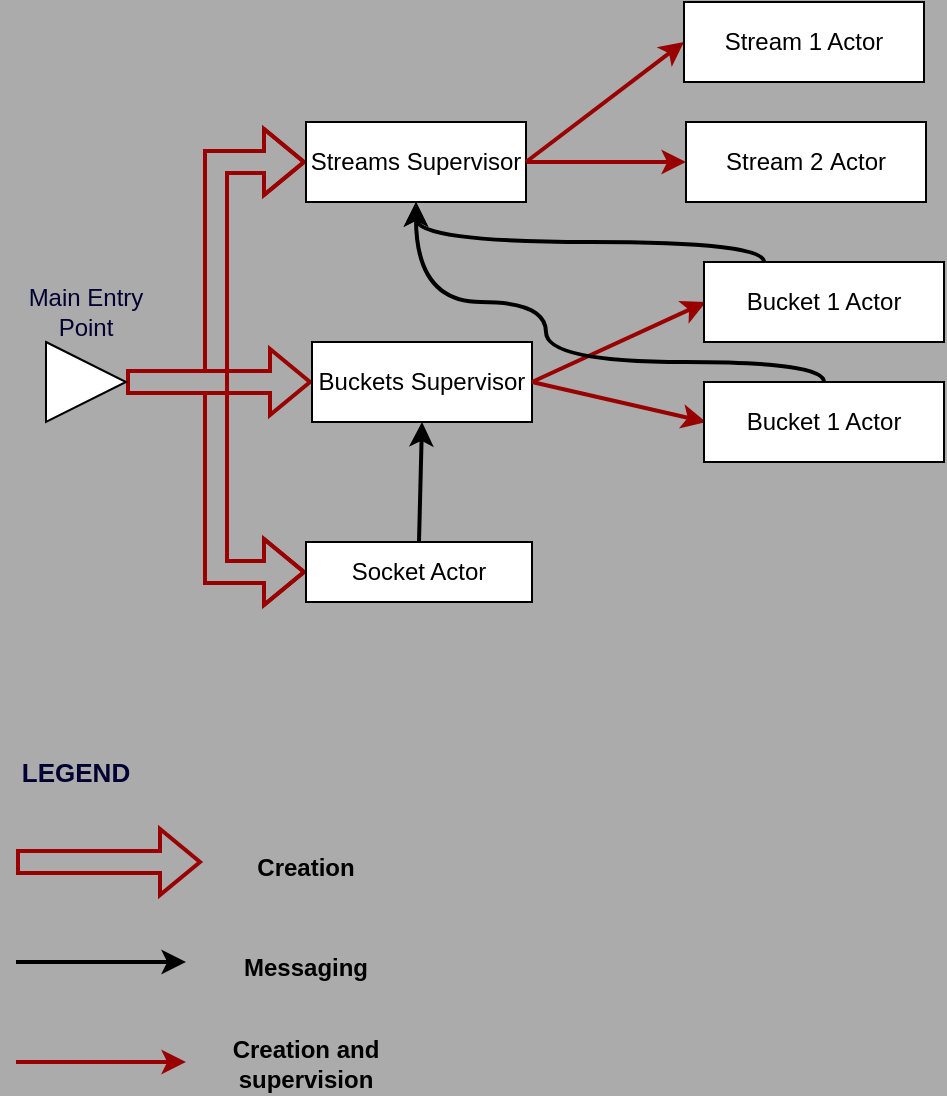 <mxfile version="21.7.5" type="device">
  <diagram name="Page-1" id="FKYXNkp2JkVrQuyUJ2H_">
    <mxGraphModel dx="1062" dy="617" grid="1" gridSize="10" guides="1" tooltips="1" connect="1" arrows="1" fold="1" page="1" pageScale="1" pageWidth="850" pageHeight="1100" background="#ABABAB" math="0" shadow="0">
      <root>
        <mxCell id="0" />
        <mxCell id="1" parent="0" />
        <mxCell id="o_dSBUGspZbCZea4BZa2-8" style="edgeStyle=orthogonalEdgeStyle;rounded=0;orthogonalLoop=1;jettySize=auto;html=1;entryX=0;entryY=0.5;entryDx=0;entryDy=0;shape=flexArrow;strokeWidth=2;strokeColor=#990000;" edge="1" parent="1" source="o_dSBUGspZbCZea4BZa2-1" target="o_dSBUGspZbCZea4BZa2-3">
          <mxGeometry relative="1" as="geometry" />
        </mxCell>
        <mxCell id="o_dSBUGspZbCZea4BZa2-9" style="edgeStyle=orthogonalEdgeStyle;rounded=0;orthogonalLoop=1;jettySize=auto;html=1;exitX=1;exitY=0.5;exitDx=0;exitDy=0;entryX=0;entryY=0.5;entryDx=0;entryDy=0;shape=flexArrow;strokeWidth=2;strokeColor=#990000;" edge="1" parent="1" source="o_dSBUGspZbCZea4BZa2-1" target="o_dSBUGspZbCZea4BZa2-5">
          <mxGeometry relative="1" as="geometry" />
        </mxCell>
        <mxCell id="o_dSBUGspZbCZea4BZa2-10" style="edgeStyle=orthogonalEdgeStyle;rounded=0;orthogonalLoop=1;jettySize=auto;html=1;exitX=1;exitY=0.5;exitDx=0;exitDy=0;entryX=0;entryY=0.5;entryDx=0;entryDy=0;shape=flexArrow;strokeWidth=2;strokeColor=#990000;" edge="1" parent="1" source="o_dSBUGspZbCZea4BZa2-1" target="o_dSBUGspZbCZea4BZa2-6">
          <mxGeometry relative="1" as="geometry" />
        </mxCell>
        <mxCell id="o_dSBUGspZbCZea4BZa2-1" value="" style="triangle;whiteSpace=wrap;html=1;" vertex="1" parent="1">
          <mxGeometry x="80" y="310" width="40" height="40" as="geometry" />
        </mxCell>
        <mxCell id="o_dSBUGspZbCZea4BZa2-2" value="Main Entry Point" style="text;html=1;align=center;verticalAlign=middle;whiteSpace=wrap;rounded=0;fontColor=#000033;" vertex="1" parent="1">
          <mxGeometry x="65" y="280" width="70" height="30" as="geometry" />
        </mxCell>
        <mxCell id="o_dSBUGspZbCZea4BZa2-16" style="edgeStyle=orthogonalEdgeStyle;rounded=0;orthogonalLoop=1;jettySize=auto;html=1;exitX=1;exitY=0.5;exitDx=0;exitDy=0;fillColor=#a20025;strokeColor=#990000;fontSize=12;strokeWidth=2;" edge="1" parent="1" source="o_dSBUGspZbCZea4BZa2-3" target="o_dSBUGspZbCZea4BZa2-15">
          <mxGeometry relative="1" as="geometry" />
        </mxCell>
        <mxCell id="o_dSBUGspZbCZea4BZa2-3" value="Streams Supervisor" style="rounded=0;whiteSpace=wrap;html=1;" vertex="1" parent="1">
          <mxGeometry x="210" y="200" width="110" height="40" as="geometry" />
        </mxCell>
        <mxCell id="o_dSBUGspZbCZea4BZa2-5" value="Buckets Supervisor" style="rounded=0;whiteSpace=wrap;html=1;" vertex="1" parent="1">
          <mxGeometry x="213" y="310" width="110" height="40" as="geometry" />
        </mxCell>
        <mxCell id="o_dSBUGspZbCZea4BZa2-6" value="Socket Actor" style="rounded=0;whiteSpace=wrap;html=1;" vertex="1" parent="1">
          <mxGeometry x="210" y="410" width="113" height="30" as="geometry" />
        </mxCell>
        <mxCell id="o_dSBUGspZbCZea4BZa2-12" value="" style="endArrow=classic;html=1;rounded=0;entryX=0.5;entryY=1;entryDx=0;entryDy=0;exitX=0.5;exitY=0;exitDx=0;exitDy=0;fontColor=#000000;strokeWidth=2;strokeColor=#000000;" edge="1" parent="1" source="o_dSBUGspZbCZea4BZa2-6" target="o_dSBUGspZbCZea4BZa2-5">
          <mxGeometry width="50" height="50" relative="1" as="geometry">
            <mxPoint x="260" y="410" as="sourcePoint" />
            <mxPoint x="310" y="360" as="targetPoint" />
          </mxGeometry>
        </mxCell>
        <mxCell id="o_dSBUGspZbCZea4BZa2-13" value="" style="endArrow=classic;html=1;rounded=0;exitX=1;exitY=0.5;exitDx=0;exitDy=0;entryX=0;entryY=0.5;entryDx=0;entryDy=0;fillColor=#a20025;strokeColor=#990000;fontSize=12;strokeWidth=2;" edge="1" parent="1" source="o_dSBUGspZbCZea4BZa2-3" target="o_dSBUGspZbCZea4BZa2-14">
          <mxGeometry width="50" height="50" relative="1" as="geometry">
            <mxPoint x="330" y="210" as="sourcePoint" />
            <mxPoint x="380" y="160" as="targetPoint" />
          </mxGeometry>
        </mxCell>
        <mxCell id="o_dSBUGspZbCZea4BZa2-14" value="Stream 1 Actor" style="rounded=0;whiteSpace=wrap;html=1;" vertex="1" parent="1">
          <mxGeometry x="399" y="140" width="120" height="40" as="geometry" />
        </mxCell>
        <mxCell id="o_dSBUGspZbCZea4BZa2-15" value="Stream 2&amp;nbsp;Actor" style="rounded=0;whiteSpace=wrap;html=1;" vertex="1" parent="1">
          <mxGeometry x="400" y="200" width="120" height="40" as="geometry" />
        </mxCell>
        <mxCell id="o_dSBUGspZbCZea4BZa2-17" value="" style="endArrow=classic;html=1;rounded=0;exitX=1;exitY=0.5;exitDx=0;exitDy=0;strokeColor=#990000;fontSize=12;strokeWidth=2;" edge="1" parent="1" source="o_dSBUGspZbCZea4BZa2-5">
          <mxGeometry width="50" height="50" relative="1" as="geometry">
            <mxPoint x="320" y="330" as="sourcePoint" />
            <mxPoint x="410" y="290" as="targetPoint" />
          </mxGeometry>
        </mxCell>
        <mxCell id="o_dSBUGspZbCZea4BZa2-18" value="" style="endArrow=classic;html=1;rounded=0;exitX=1;exitY=0.5;exitDx=0;exitDy=0;strokeColor=#990000;fontSize=12;strokeWidth=2;" edge="1" parent="1" source="o_dSBUGspZbCZea4BZa2-5">
          <mxGeometry width="50" height="50" relative="1" as="geometry">
            <mxPoint x="330" y="340" as="sourcePoint" />
            <mxPoint x="410" y="350" as="targetPoint" />
          </mxGeometry>
        </mxCell>
        <mxCell id="o_dSBUGspZbCZea4BZa2-22" style="edgeStyle=orthogonalEdgeStyle;rounded=0;orthogonalLoop=1;jettySize=auto;html=1;exitX=0.25;exitY=0;exitDx=0;exitDy=0;entryX=0.5;entryY=1;entryDx=0;entryDy=0;curved=1;fontColor=#000000;strokeWidth=2;strokeColor=#000000;" edge="1" parent="1" source="o_dSBUGspZbCZea4BZa2-20" target="o_dSBUGspZbCZea4BZa2-3">
          <mxGeometry relative="1" as="geometry">
            <Array as="points">
              <mxPoint x="439" y="260" />
              <mxPoint x="265" y="260" />
            </Array>
          </mxGeometry>
        </mxCell>
        <mxCell id="o_dSBUGspZbCZea4BZa2-20" value="Bucket 1 Actor" style="rounded=0;whiteSpace=wrap;html=1;" vertex="1" parent="1">
          <mxGeometry x="409" y="270" width="120" height="40" as="geometry" />
        </mxCell>
        <mxCell id="o_dSBUGspZbCZea4BZa2-23" style="edgeStyle=orthogonalEdgeStyle;rounded=0;orthogonalLoop=1;jettySize=auto;html=1;exitX=0.5;exitY=0;exitDx=0;exitDy=0;entryX=0.5;entryY=1;entryDx=0;entryDy=0;curved=1;fontColor=#000000;strokeWidth=2;strokeColor=#000000;" edge="1" parent="1" source="o_dSBUGspZbCZea4BZa2-21" target="o_dSBUGspZbCZea4BZa2-3">
          <mxGeometry relative="1" as="geometry">
            <Array as="points">
              <mxPoint x="469" y="320" />
              <mxPoint x="330" y="320" />
              <mxPoint x="330" y="290" />
              <mxPoint x="265" y="290" />
            </Array>
          </mxGeometry>
        </mxCell>
        <mxCell id="o_dSBUGspZbCZea4BZa2-21" value="Bucket 1 Actor" style="rounded=0;whiteSpace=wrap;html=1;" vertex="1" parent="1">
          <mxGeometry x="409" y="330" width="120" height="40" as="geometry" />
        </mxCell>
        <mxCell id="o_dSBUGspZbCZea4BZa2-26" style="edgeStyle=orthogonalEdgeStyle;rounded=0;orthogonalLoop=1;jettySize=auto;html=1;exitX=1;exitY=0.5;exitDx=0;exitDy=0;entryX=0;entryY=0.5;entryDx=0;entryDy=0;shape=flexArrow;strokeWidth=2;strokeColor=#990000;" edge="1" parent="1">
          <mxGeometry relative="1" as="geometry">
            <mxPoint x="65" y="570" as="sourcePoint" />
            <mxPoint x="158" y="570" as="targetPoint" />
          </mxGeometry>
        </mxCell>
        <mxCell id="o_dSBUGspZbCZea4BZa2-27" value="LEGEND" style="text;html=1;align=center;verticalAlign=middle;whiteSpace=wrap;rounded=0;fontColor=#000033;fontSize=13;fontStyle=1" vertex="1" parent="1">
          <mxGeometry x="65" y="510" width="60" height="30" as="geometry" />
        </mxCell>
        <mxCell id="o_dSBUGspZbCZea4BZa2-28" value="Creation" style="text;html=1;strokeColor=none;fillColor=none;align=center;verticalAlign=middle;whiteSpace=wrap;rounded=0;fontColor=#000000;fontStyle=1" vertex="1" parent="1">
          <mxGeometry x="180" y="558" width="60" height="30" as="geometry" />
        </mxCell>
        <mxCell id="o_dSBUGspZbCZea4BZa2-29" value="" style="endArrow=classic;html=1;rounded=0;strokeWidth=2;strokeColor=#000000;" edge="1" parent="1">
          <mxGeometry width="50" height="50" relative="1" as="geometry">
            <mxPoint x="65" y="620" as="sourcePoint" />
            <mxPoint x="150" y="620" as="targetPoint" />
          </mxGeometry>
        </mxCell>
        <mxCell id="o_dSBUGspZbCZea4BZa2-30" value="Messaging" style="text;html=1;strokeColor=none;fillColor=none;align=center;verticalAlign=middle;whiteSpace=wrap;rounded=0;fontColor=#000000;fontStyle=1" vertex="1" parent="1">
          <mxGeometry x="180" y="608" width="60" height="30" as="geometry" />
        </mxCell>
        <mxCell id="o_dSBUGspZbCZea4BZa2-31" value="" style="endArrow=classic;html=1;rounded=0;exitX=1;exitY=0.5;exitDx=0;exitDy=0;strokeColor=#990000;fontSize=12;strokeWidth=2;" edge="1" parent="1">
          <mxGeometry width="50" height="50" relative="1" as="geometry">
            <mxPoint x="65" y="670" as="sourcePoint" />
            <mxPoint x="150" y="670" as="targetPoint" />
          </mxGeometry>
        </mxCell>
        <mxCell id="o_dSBUGspZbCZea4BZa2-32" value="Creation and supervision" style="text;html=1;strokeColor=none;fillColor=none;align=center;verticalAlign=middle;whiteSpace=wrap;rounded=0;fontColor=#000000;fontStyle=1" vertex="1" parent="1">
          <mxGeometry x="170" y="656" width="80" height="30" as="geometry" />
        </mxCell>
      </root>
    </mxGraphModel>
  </diagram>
</mxfile>
